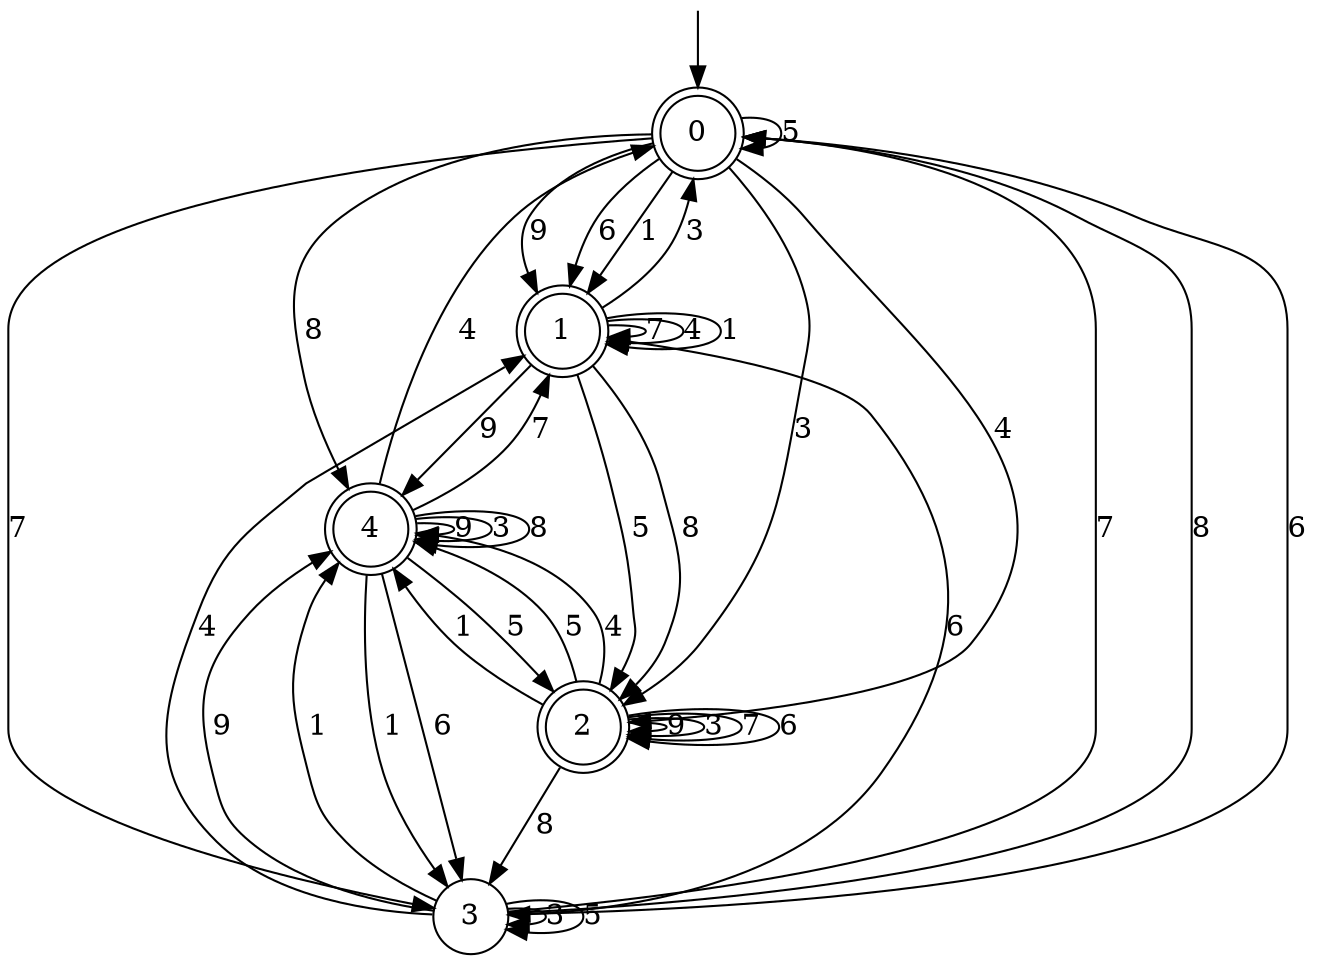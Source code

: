 digraph g {

	s0 [shape="doublecircle" label="0"];
	s1 [shape="doublecircle" label="1"];
	s2 [shape="doublecircle" label="2"];
	s3 [shape="circle" label="3"];
	s4 [shape="doublecircle" label="4"];
	s0 -> s1 [label="9"];
	s0 -> s2 [label="3"];
	s0 -> s0 [label="5"];
	s0 -> s3 [label="7"];
	s0 -> s4 [label="8"];
	s0 -> s1 [label="6"];
	s0 -> s2 [label="4"];
	s0 -> s1 [label="1"];
	s1 -> s4 [label="9"];
	s1 -> s0 [label="3"];
	s1 -> s2 [label="5"];
	s1 -> s1 [label="7"];
	s1 -> s2 [label="8"];
	s1 -> s3 [label="6"];
	s1 -> s1 [label="4"];
	s1 -> s1 [label="1"];
	s2 -> s2 [label="9"];
	s2 -> s2 [label="3"];
	s2 -> s4 [label="5"];
	s2 -> s2 [label="7"];
	s2 -> s3 [label="8"];
	s2 -> s2 [label="6"];
	s2 -> s4 [label="4"];
	s2 -> s4 [label="1"];
	s3 -> s4 [label="9"];
	s3 -> s3 [label="3"];
	s3 -> s3 [label="5"];
	s3 -> s0 [label="7"];
	s3 -> s0 [label="8"];
	s3 -> s0 [label="6"];
	s3 -> s1 [label="4"];
	s3 -> s4 [label="1"];
	s4 -> s4 [label="9"];
	s4 -> s4 [label="3"];
	s4 -> s2 [label="5"];
	s4 -> s1 [label="7"];
	s4 -> s4 [label="8"];
	s4 -> s3 [label="6"];
	s4 -> s0 [label="4"];
	s4 -> s3 [label="1"];

__start0 [label="" shape="none" width="0" height="0"];
__start0 -> s0;

}
